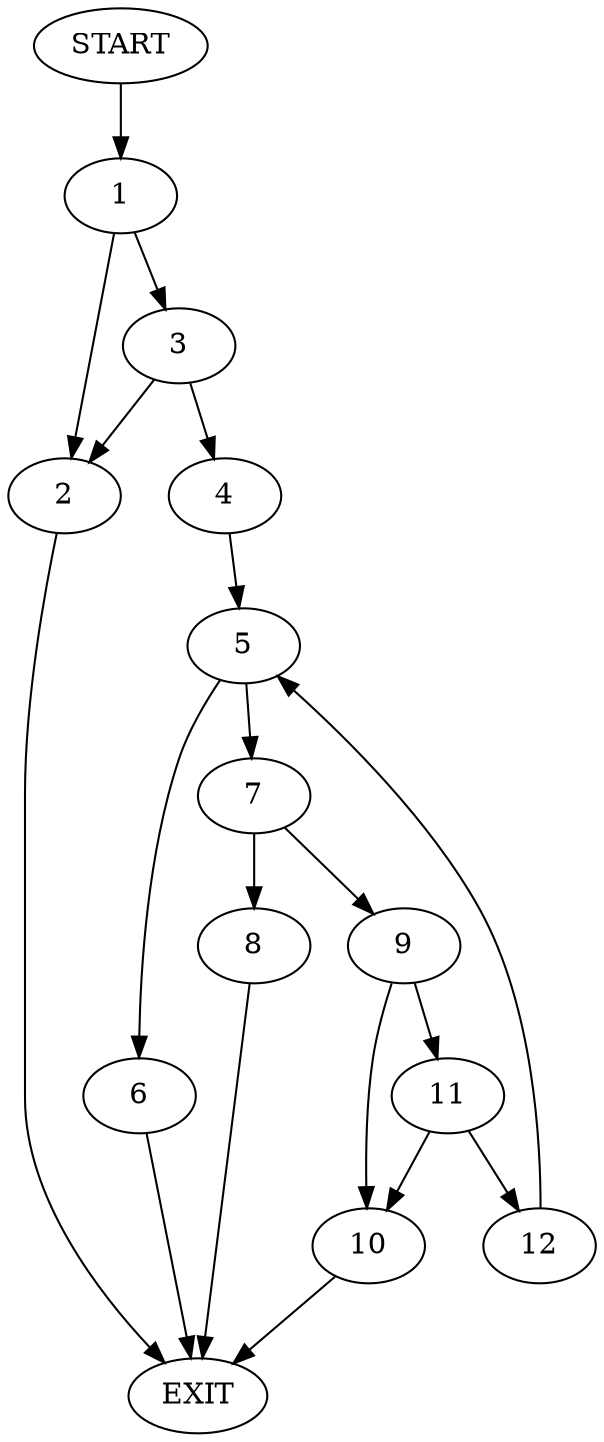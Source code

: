 digraph {
0 [label="START"]
13 [label="EXIT"]
0 -> 1
1 -> 2
1 -> 3
3 -> 4
3 -> 2
2 -> 13
4 -> 5
5 -> 6
5 -> 7
6 -> 13
7 -> 8
7 -> 9
8 -> 13
9 -> 10
9 -> 11
10 -> 13
11 -> 12
11 -> 10
12 -> 5
}
